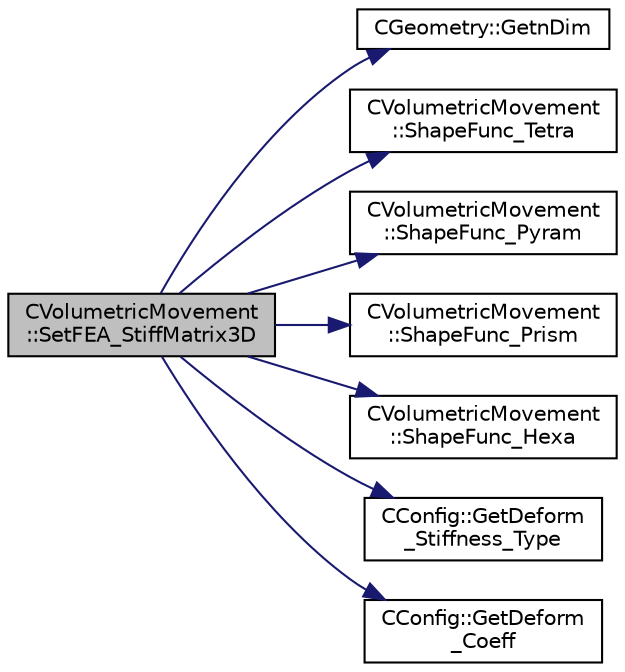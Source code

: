 digraph "CVolumetricMovement::SetFEA_StiffMatrix3D"
{
  edge [fontname="Helvetica",fontsize="10",labelfontname="Helvetica",labelfontsize="10"];
  node [fontname="Helvetica",fontsize="10",shape=record];
  rankdir="LR";
  Node788 [label="CVolumetricMovement\l::SetFEA_StiffMatrix3D",height=0.2,width=0.4,color="black", fillcolor="grey75", style="filled", fontcolor="black"];
  Node788 -> Node789 [color="midnightblue",fontsize="10",style="solid",fontname="Helvetica"];
  Node789 [label="CGeometry::GetnDim",height=0.2,width=0.4,color="black", fillcolor="white", style="filled",URL="$class_c_geometry.html#a2af01006c0c4f74ba089582f1a3587fe",tooltip="Get number of coordinates. "];
  Node788 -> Node790 [color="midnightblue",fontsize="10",style="solid",fontname="Helvetica"];
  Node790 [label="CVolumetricMovement\l::ShapeFunc_Tetra",height=0.2,width=0.4,color="black", fillcolor="white", style="filled",URL="$class_c_volumetric_movement.html#a2a4870ca67ac78a1f78ce213ab9bc305",tooltip="Shape functions and derivative of the shape functions. "];
  Node788 -> Node791 [color="midnightblue",fontsize="10",style="solid",fontname="Helvetica"];
  Node791 [label="CVolumetricMovement\l::ShapeFunc_Pyram",height=0.2,width=0.4,color="black", fillcolor="white", style="filled",URL="$class_c_volumetric_movement.html#ac942e1fa02b2906da94535ba22a1b7ec",tooltip="Shape functions and derivative of the shape functions. "];
  Node788 -> Node792 [color="midnightblue",fontsize="10",style="solid",fontname="Helvetica"];
  Node792 [label="CVolumetricMovement\l::ShapeFunc_Prism",height=0.2,width=0.4,color="black", fillcolor="white", style="filled",URL="$class_c_volumetric_movement.html#a9c956febf1bd3cb4d0954afd83f9b16d",tooltip="Shape functions and derivative of the shape functions. "];
  Node788 -> Node793 [color="midnightblue",fontsize="10",style="solid",fontname="Helvetica"];
  Node793 [label="CVolumetricMovement\l::ShapeFunc_Hexa",height=0.2,width=0.4,color="black", fillcolor="white", style="filled",URL="$class_c_volumetric_movement.html#a124ed1d2c27cde5c2f7e773a5041deb9",tooltip="Shape functions and derivative of the shape functions. "];
  Node788 -> Node794 [color="midnightblue",fontsize="10",style="solid",fontname="Helvetica"];
  Node794 [label="CConfig::GetDeform\l_Stiffness_Type",height=0.2,width=0.4,color="black", fillcolor="white", style="filled",URL="$class_c_config.html#aa9af56a81f54e678f3b5361be17d1f4c",tooltip="Get the type of stiffness to impose for FEA mesh deformation. "];
  Node788 -> Node795 [color="midnightblue",fontsize="10",style="solid",fontname="Helvetica"];
  Node795 [label="CConfig::GetDeform\l_Coeff",height=0.2,width=0.4,color="black", fillcolor="white", style="filled",URL="$class_c_config.html#ad966e23872fbc52eb10ce818271ef219",tooltip="Get factor to multiply smallest volume for deform tolerance. "];
}
